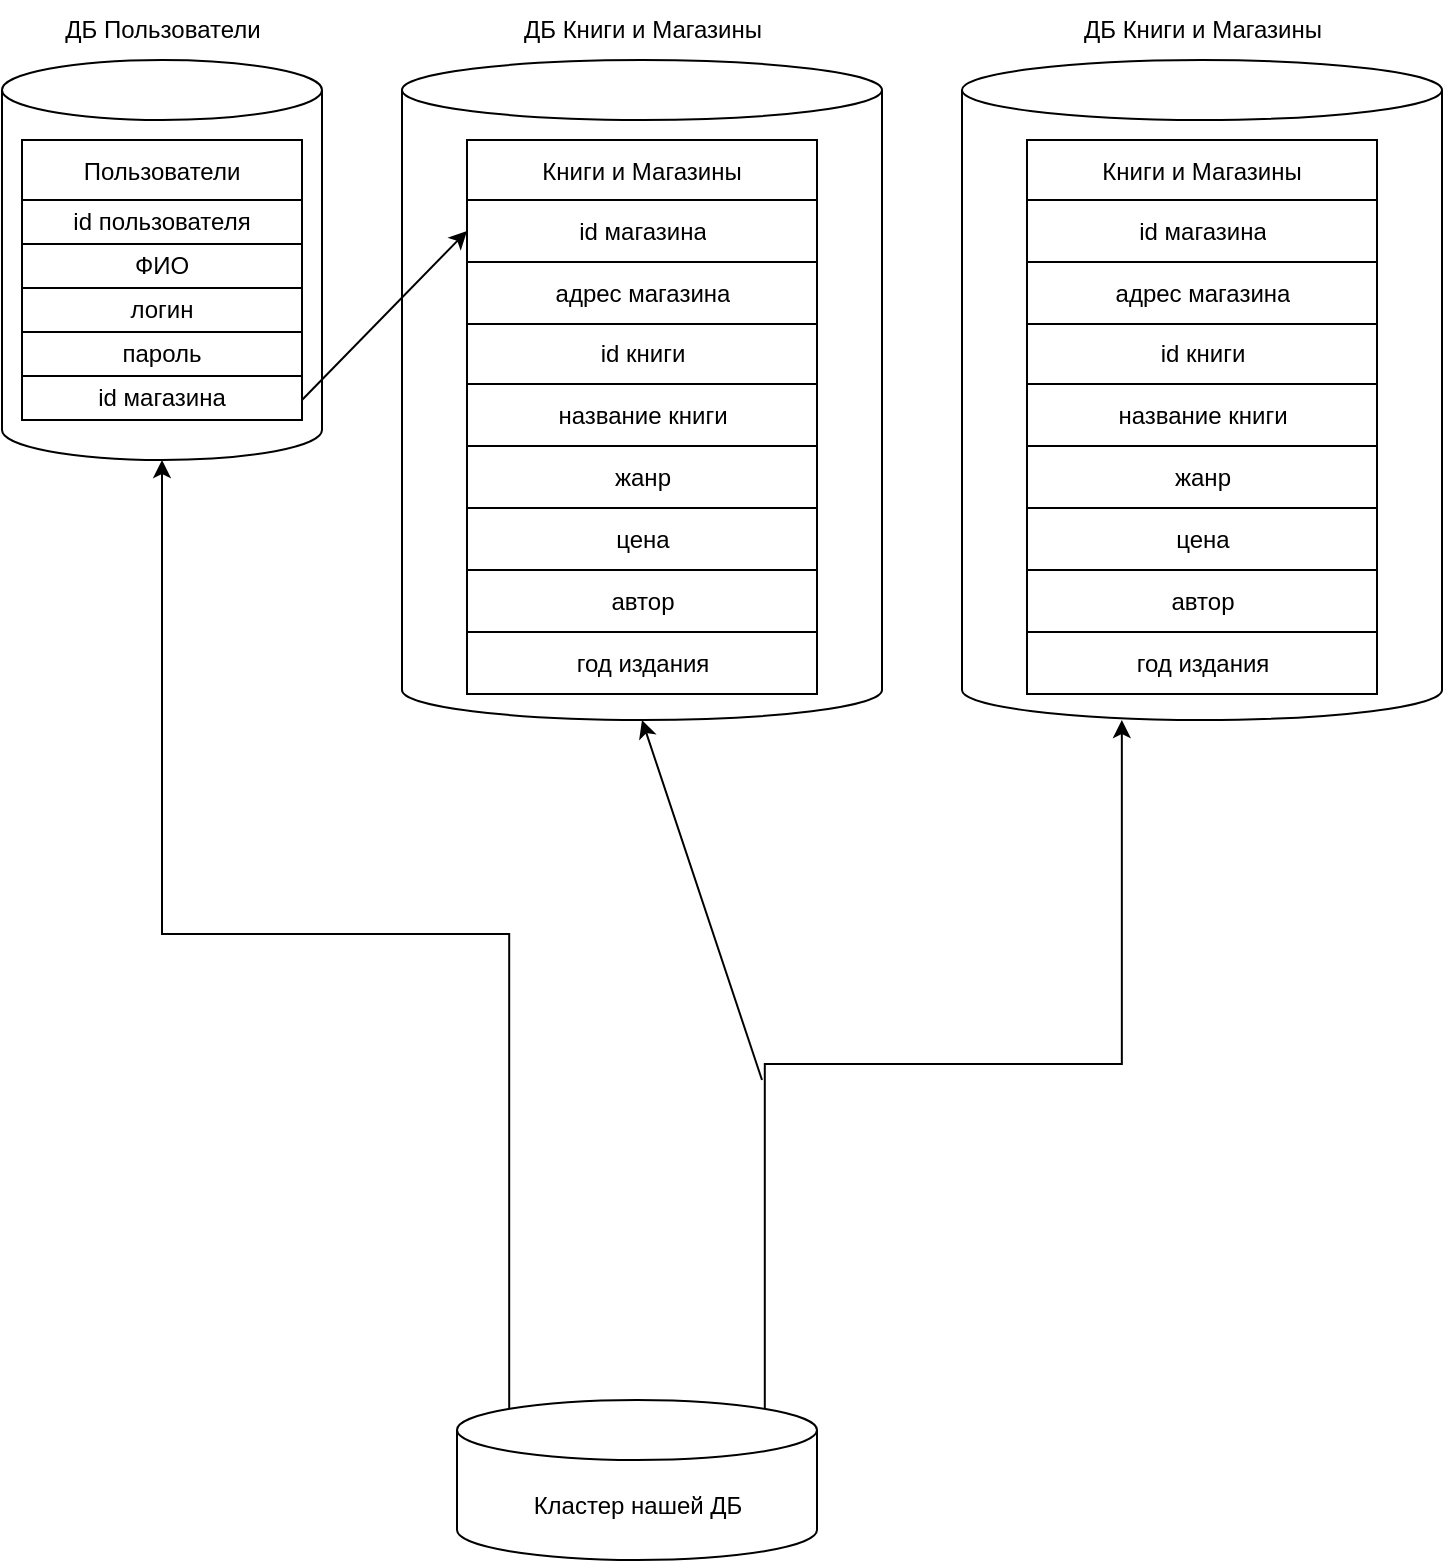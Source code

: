 <mxfile version="21.6.8" type="device">
  <diagram name="Страница — 1" id="o2mU-gd5lo1RMb3A44kx">
    <mxGraphModel dx="792" dy="1128" grid="1" gridSize="10" guides="1" tooltips="1" connect="1" arrows="1" fold="1" page="1" pageScale="1" pageWidth="827" pageHeight="1169" math="0" shadow="0">
      <root>
        <mxCell id="0" />
        <mxCell id="1" parent="0" />
        <mxCell id="KNgDJK_nHLpliA86_dy5-22" value="" style="shape=cylinder3;whiteSpace=wrap;html=1;boundedLbl=1;backgroundOutline=1;size=15;" vertex="1" parent="1">
          <mxGeometry x="40" y="120" width="160" height="200" as="geometry" />
        </mxCell>
        <mxCell id="KNgDJK_nHLpliA86_dy5-24" value="" style="shape=cylinder3;whiteSpace=wrap;html=1;boundedLbl=1;backgroundOutline=1;size=15;" vertex="1" parent="1">
          <mxGeometry x="240" y="120" width="240" height="330" as="geometry" />
        </mxCell>
        <mxCell id="KNgDJK_nHLpliA86_dy5-25" value="ДБ Пользователи" style="text;html=1;align=center;verticalAlign=middle;resizable=0;points=[];autosize=1;strokeColor=none;fillColor=none;" vertex="1" parent="1">
          <mxGeometry x="60" y="90" width="120" height="30" as="geometry" />
        </mxCell>
        <mxCell id="KNgDJK_nHLpliA86_dy5-26" value="ДБ Книги и Магазины" style="text;html=1;align=center;verticalAlign=middle;resizable=0;points=[];autosize=1;strokeColor=none;fillColor=none;" vertex="1" parent="1">
          <mxGeometry x="290" y="90" width="140" height="30" as="geometry" />
        </mxCell>
        <mxCell id="KNgDJK_nHLpliA86_dy5-61" value="Книги и Магазины" style="shape=table;startSize=30;container=1;collapsible=0;childLayout=tableLayout;" vertex="1" parent="1">
          <mxGeometry x="272.5" y="160" width="175" height="277" as="geometry" />
        </mxCell>
        <mxCell id="KNgDJK_nHLpliA86_dy5-62" value="" style="shape=tableRow;horizontal=0;startSize=0;swimlaneHead=0;swimlaneBody=0;strokeColor=inherit;top=0;left=0;bottom=0;right=0;collapsible=0;dropTarget=0;fillColor=none;points=[[0,0.5],[1,0.5]];portConstraint=eastwest;" vertex="1" parent="KNgDJK_nHLpliA86_dy5-61">
          <mxGeometry y="30" width="175" height="31" as="geometry" />
        </mxCell>
        <mxCell id="KNgDJK_nHLpliA86_dy5-63" value="id магазина" style="shape=partialRectangle;html=1;whiteSpace=wrap;connectable=0;strokeColor=inherit;overflow=hidden;fillColor=none;top=0;left=0;bottom=0;right=0;pointerEvents=1;" vertex="1" parent="KNgDJK_nHLpliA86_dy5-62">
          <mxGeometry width="175" height="31" as="geometry">
            <mxRectangle width="175" height="31" as="alternateBounds" />
          </mxGeometry>
        </mxCell>
        <mxCell id="KNgDJK_nHLpliA86_dy5-64" value="" style="shape=tableRow;horizontal=0;startSize=0;swimlaneHead=0;swimlaneBody=0;strokeColor=inherit;top=0;left=0;bottom=0;right=0;collapsible=0;dropTarget=0;fillColor=none;points=[[0,0.5],[1,0.5]];portConstraint=eastwest;" vertex="1" parent="KNgDJK_nHLpliA86_dy5-61">
          <mxGeometry y="61" width="175" height="31" as="geometry" />
        </mxCell>
        <mxCell id="KNgDJK_nHLpliA86_dy5-65" value="адрес магазина" style="shape=partialRectangle;html=1;whiteSpace=wrap;connectable=0;strokeColor=inherit;overflow=hidden;fillColor=none;top=0;left=0;bottom=0;right=0;pointerEvents=1;" vertex="1" parent="KNgDJK_nHLpliA86_dy5-64">
          <mxGeometry width="175" height="31" as="geometry">
            <mxRectangle width="175" height="31" as="alternateBounds" />
          </mxGeometry>
        </mxCell>
        <mxCell id="KNgDJK_nHLpliA86_dy5-66" value="" style="shape=tableRow;horizontal=0;startSize=0;swimlaneHead=0;swimlaneBody=0;strokeColor=inherit;top=0;left=0;bottom=0;right=0;collapsible=0;dropTarget=0;fillColor=none;points=[[0,0.5],[1,0.5]];portConstraint=eastwest;" vertex="1" parent="KNgDJK_nHLpliA86_dy5-61">
          <mxGeometry y="92" width="175" height="30" as="geometry" />
        </mxCell>
        <mxCell id="KNgDJK_nHLpliA86_dy5-67" value="id книги" style="shape=partialRectangle;html=1;whiteSpace=wrap;connectable=0;strokeColor=inherit;overflow=hidden;fillColor=none;top=0;left=0;bottom=0;right=0;pointerEvents=1;" vertex="1" parent="KNgDJK_nHLpliA86_dy5-66">
          <mxGeometry width="175" height="30" as="geometry">
            <mxRectangle width="175" height="30" as="alternateBounds" />
          </mxGeometry>
        </mxCell>
        <mxCell id="KNgDJK_nHLpliA86_dy5-68" value="" style="shape=tableRow;horizontal=0;startSize=0;swimlaneHead=0;swimlaneBody=0;strokeColor=inherit;top=0;left=0;bottom=0;right=0;collapsible=0;dropTarget=0;fillColor=none;points=[[0,0.5],[1,0.5]];portConstraint=eastwest;" vertex="1" parent="KNgDJK_nHLpliA86_dy5-61">
          <mxGeometry y="122" width="175" height="31" as="geometry" />
        </mxCell>
        <mxCell id="KNgDJK_nHLpliA86_dy5-69" value="название книги" style="shape=partialRectangle;html=1;whiteSpace=wrap;connectable=0;strokeColor=inherit;overflow=hidden;fillColor=none;top=0;left=0;bottom=0;right=0;pointerEvents=1;" vertex="1" parent="KNgDJK_nHLpliA86_dy5-68">
          <mxGeometry width="175" height="31" as="geometry">
            <mxRectangle width="175" height="31" as="alternateBounds" />
          </mxGeometry>
        </mxCell>
        <mxCell id="KNgDJK_nHLpliA86_dy5-70" value="" style="shape=tableRow;horizontal=0;startSize=0;swimlaneHead=0;swimlaneBody=0;strokeColor=inherit;top=0;left=0;bottom=0;right=0;collapsible=0;dropTarget=0;fillColor=none;points=[[0,0.5],[1,0.5]];portConstraint=eastwest;" vertex="1" parent="KNgDJK_nHLpliA86_dy5-61">
          <mxGeometry y="153" width="175" height="31" as="geometry" />
        </mxCell>
        <mxCell id="KNgDJK_nHLpliA86_dy5-71" value="жанр" style="shape=partialRectangle;html=1;whiteSpace=wrap;connectable=0;strokeColor=inherit;overflow=hidden;fillColor=none;top=0;left=0;bottom=0;right=0;pointerEvents=1;" vertex="1" parent="KNgDJK_nHLpliA86_dy5-70">
          <mxGeometry width="175" height="31" as="geometry">
            <mxRectangle width="175" height="31" as="alternateBounds" />
          </mxGeometry>
        </mxCell>
        <mxCell id="KNgDJK_nHLpliA86_dy5-72" value="" style="shape=tableRow;horizontal=0;startSize=0;swimlaneHead=0;swimlaneBody=0;strokeColor=inherit;top=0;left=0;bottom=0;right=0;collapsible=0;dropTarget=0;fillColor=none;points=[[0,0.5],[1,0.5]];portConstraint=eastwest;" vertex="1" parent="KNgDJK_nHLpliA86_dy5-61">
          <mxGeometry y="184" width="175" height="31" as="geometry" />
        </mxCell>
        <mxCell id="KNgDJK_nHLpliA86_dy5-73" value="цена" style="shape=partialRectangle;html=1;whiteSpace=wrap;connectable=0;strokeColor=inherit;overflow=hidden;fillColor=none;top=0;left=0;bottom=0;right=0;pointerEvents=1;" vertex="1" parent="KNgDJK_nHLpliA86_dy5-72">
          <mxGeometry width="175" height="31" as="geometry">
            <mxRectangle width="175" height="31" as="alternateBounds" />
          </mxGeometry>
        </mxCell>
        <mxCell id="KNgDJK_nHLpliA86_dy5-74" value="" style="shape=tableRow;horizontal=0;startSize=0;swimlaneHead=0;swimlaneBody=0;strokeColor=inherit;top=0;left=0;bottom=0;right=0;collapsible=0;dropTarget=0;fillColor=none;points=[[0,0.5],[1,0.5]];portConstraint=eastwest;" vertex="1" parent="KNgDJK_nHLpliA86_dy5-61">
          <mxGeometry y="215" width="175" height="31" as="geometry" />
        </mxCell>
        <mxCell id="KNgDJK_nHLpliA86_dy5-75" value="автор" style="shape=partialRectangle;html=1;whiteSpace=wrap;connectable=0;strokeColor=inherit;overflow=hidden;fillColor=none;top=0;left=0;bottom=0;right=0;pointerEvents=1;" vertex="1" parent="KNgDJK_nHLpliA86_dy5-74">
          <mxGeometry width="175" height="31" as="geometry">
            <mxRectangle width="175" height="31" as="alternateBounds" />
          </mxGeometry>
        </mxCell>
        <mxCell id="KNgDJK_nHLpliA86_dy5-76" value="" style="shape=tableRow;horizontal=0;startSize=0;swimlaneHead=0;swimlaneBody=0;strokeColor=inherit;top=0;left=0;bottom=0;right=0;collapsible=0;dropTarget=0;fillColor=none;points=[[0,0.5],[1,0.5]];portConstraint=eastwest;" vertex="1" parent="KNgDJK_nHLpliA86_dy5-61">
          <mxGeometry y="246" width="175" height="31" as="geometry" />
        </mxCell>
        <mxCell id="KNgDJK_nHLpliA86_dy5-77" value="год издания" style="shape=partialRectangle;html=1;whiteSpace=wrap;connectable=0;strokeColor=inherit;overflow=hidden;fillColor=none;top=0;left=0;bottom=0;right=0;pointerEvents=1;" vertex="1" parent="KNgDJK_nHLpliA86_dy5-76">
          <mxGeometry width="175" height="31" as="geometry">
            <mxRectangle width="175" height="31" as="alternateBounds" />
          </mxGeometry>
        </mxCell>
        <mxCell id="KNgDJK_nHLpliA86_dy5-86" value="Пользователи" style="shape=table;startSize=30;container=1;collapsible=0;childLayout=tableLayout;" vertex="1" parent="1">
          <mxGeometry x="50" y="160" width="140" height="140" as="geometry" />
        </mxCell>
        <mxCell id="KNgDJK_nHLpliA86_dy5-87" value="" style="shape=tableRow;horizontal=0;startSize=0;swimlaneHead=0;swimlaneBody=0;strokeColor=inherit;top=0;left=0;bottom=0;right=0;collapsible=0;dropTarget=0;fillColor=none;points=[[0,0.5],[1,0.5]];portConstraint=eastwest;" vertex="1" parent="KNgDJK_nHLpliA86_dy5-86">
          <mxGeometry y="30" width="140" height="22" as="geometry" />
        </mxCell>
        <mxCell id="KNgDJK_nHLpliA86_dy5-88" value="id пользователя" style="shape=partialRectangle;html=1;whiteSpace=wrap;connectable=0;strokeColor=inherit;overflow=hidden;fillColor=none;top=0;left=0;bottom=0;right=0;pointerEvents=1;" vertex="1" parent="KNgDJK_nHLpliA86_dy5-87">
          <mxGeometry width="140" height="22" as="geometry">
            <mxRectangle width="140" height="22" as="alternateBounds" />
          </mxGeometry>
        </mxCell>
        <mxCell id="KNgDJK_nHLpliA86_dy5-89" value="" style="shape=tableRow;horizontal=0;startSize=0;swimlaneHead=0;swimlaneBody=0;strokeColor=inherit;top=0;left=0;bottom=0;right=0;collapsible=0;dropTarget=0;fillColor=none;points=[[0,0.5],[1,0.5]];portConstraint=eastwest;" vertex="1" parent="KNgDJK_nHLpliA86_dy5-86">
          <mxGeometry y="52" width="140" height="22" as="geometry" />
        </mxCell>
        <mxCell id="KNgDJK_nHLpliA86_dy5-90" value="ФИО" style="shape=partialRectangle;html=1;whiteSpace=wrap;connectable=0;strokeColor=inherit;overflow=hidden;fillColor=none;top=0;left=0;bottom=0;right=0;pointerEvents=1;" vertex="1" parent="KNgDJK_nHLpliA86_dy5-89">
          <mxGeometry width="140" height="22" as="geometry">
            <mxRectangle width="140" height="22" as="alternateBounds" />
          </mxGeometry>
        </mxCell>
        <mxCell id="KNgDJK_nHLpliA86_dy5-91" value="" style="shape=tableRow;horizontal=0;startSize=0;swimlaneHead=0;swimlaneBody=0;strokeColor=inherit;top=0;left=0;bottom=0;right=0;collapsible=0;dropTarget=0;fillColor=none;points=[[0,0.5],[1,0.5]];portConstraint=eastwest;" vertex="1" parent="KNgDJK_nHLpliA86_dy5-86">
          <mxGeometry y="74" width="140" height="22" as="geometry" />
        </mxCell>
        <mxCell id="KNgDJK_nHLpliA86_dy5-92" value="логин" style="shape=partialRectangle;html=1;whiteSpace=wrap;connectable=0;strokeColor=inherit;overflow=hidden;fillColor=none;top=0;left=0;bottom=0;right=0;pointerEvents=1;" vertex="1" parent="KNgDJK_nHLpliA86_dy5-91">
          <mxGeometry width="140" height="22" as="geometry">
            <mxRectangle width="140" height="22" as="alternateBounds" />
          </mxGeometry>
        </mxCell>
        <mxCell id="KNgDJK_nHLpliA86_dy5-93" value="" style="shape=tableRow;horizontal=0;startSize=0;swimlaneHead=0;swimlaneBody=0;strokeColor=inherit;top=0;left=0;bottom=0;right=0;collapsible=0;dropTarget=0;fillColor=none;points=[[0,0.5],[1,0.5]];portConstraint=eastwest;" vertex="1" parent="KNgDJK_nHLpliA86_dy5-86">
          <mxGeometry y="96" width="140" height="22" as="geometry" />
        </mxCell>
        <mxCell id="KNgDJK_nHLpliA86_dy5-94" value="пароль" style="shape=partialRectangle;html=1;whiteSpace=wrap;connectable=0;strokeColor=inherit;overflow=hidden;fillColor=none;top=0;left=0;bottom=0;right=0;pointerEvents=1;" vertex="1" parent="KNgDJK_nHLpliA86_dy5-93">
          <mxGeometry width="140" height="22" as="geometry">
            <mxRectangle width="140" height="22" as="alternateBounds" />
          </mxGeometry>
        </mxCell>
        <mxCell id="KNgDJK_nHLpliA86_dy5-95" value="" style="shape=tableRow;horizontal=0;startSize=0;swimlaneHead=0;swimlaneBody=0;strokeColor=inherit;top=0;left=0;bottom=0;right=0;collapsible=0;dropTarget=0;fillColor=none;points=[[0,0.5],[1,0.5]];portConstraint=eastwest;" vertex="1" parent="KNgDJK_nHLpliA86_dy5-86">
          <mxGeometry y="118" width="140" height="22" as="geometry" />
        </mxCell>
        <mxCell id="KNgDJK_nHLpliA86_dy5-96" value="id магазина" style="shape=partialRectangle;html=1;whiteSpace=wrap;connectable=0;strokeColor=inherit;overflow=hidden;fillColor=none;top=0;left=0;bottom=0;right=0;pointerEvents=1;" vertex="1" parent="KNgDJK_nHLpliA86_dy5-95">
          <mxGeometry width="140" height="22" as="geometry">
            <mxRectangle width="140" height="22" as="alternateBounds" />
          </mxGeometry>
        </mxCell>
        <mxCell id="KNgDJK_nHLpliA86_dy5-97" style="edgeStyle=elbowEdgeStyle;rounded=0;orthogonalLoop=1;jettySize=auto;elbow=vertical;html=1;exitX=0.5;exitY=1;exitDx=0;exitDy=0;exitPerimeter=0;" edge="1" parent="1" source="KNgDJK_nHLpliA86_dy5-24" target="KNgDJK_nHLpliA86_dy5-24">
          <mxGeometry relative="1" as="geometry" />
        </mxCell>
        <mxCell id="KNgDJK_nHLpliA86_dy5-99" value="" style="shape=cylinder3;whiteSpace=wrap;html=1;boundedLbl=1;backgroundOutline=1;size=15;" vertex="1" parent="1">
          <mxGeometry x="520" y="120" width="240" height="330" as="geometry" />
        </mxCell>
        <mxCell id="KNgDJK_nHLpliA86_dy5-100" value="ДБ Книги и Магазины" style="text;html=1;align=center;verticalAlign=middle;resizable=0;points=[];autosize=1;strokeColor=none;fillColor=none;" vertex="1" parent="1">
          <mxGeometry x="570" y="90" width="140" height="30" as="geometry" />
        </mxCell>
        <mxCell id="KNgDJK_nHLpliA86_dy5-101" value="Книги и Магазины" style="shape=table;startSize=30;container=1;collapsible=0;childLayout=tableLayout;" vertex="1" parent="1">
          <mxGeometry x="552.5" y="160" width="175" height="277" as="geometry" />
        </mxCell>
        <mxCell id="KNgDJK_nHLpliA86_dy5-102" value="" style="shape=tableRow;horizontal=0;startSize=0;swimlaneHead=0;swimlaneBody=0;strokeColor=inherit;top=0;left=0;bottom=0;right=0;collapsible=0;dropTarget=0;fillColor=none;points=[[0,0.5],[1,0.5]];portConstraint=eastwest;" vertex="1" parent="KNgDJK_nHLpliA86_dy5-101">
          <mxGeometry y="30" width="175" height="31" as="geometry" />
        </mxCell>
        <mxCell id="KNgDJK_nHLpliA86_dy5-103" value="id магазина" style="shape=partialRectangle;html=1;whiteSpace=wrap;connectable=0;strokeColor=inherit;overflow=hidden;fillColor=none;top=0;left=0;bottom=0;right=0;pointerEvents=1;" vertex="1" parent="KNgDJK_nHLpliA86_dy5-102">
          <mxGeometry width="175" height="31" as="geometry">
            <mxRectangle width="175" height="31" as="alternateBounds" />
          </mxGeometry>
        </mxCell>
        <mxCell id="KNgDJK_nHLpliA86_dy5-104" value="" style="shape=tableRow;horizontal=0;startSize=0;swimlaneHead=0;swimlaneBody=0;strokeColor=inherit;top=0;left=0;bottom=0;right=0;collapsible=0;dropTarget=0;fillColor=none;points=[[0,0.5],[1,0.5]];portConstraint=eastwest;" vertex="1" parent="KNgDJK_nHLpliA86_dy5-101">
          <mxGeometry y="61" width="175" height="31" as="geometry" />
        </mxCell>
        <mxCell id="KNgDJK_nHLpliA86_dy5-105" value="адрес магазина" style="shape=partialRectangle;html=1;whiteSpace=wrap;connectable=0;strokeColor=inherit;overflow=hidden;fillColor=none;top=0;left=0;bottom=0;right=0;pointerEvents=1;" vertex="1" parent="KNgDJK_nHLpliA86_dy5-104">
          <mxGeometry width="175" height="31" as="geometry">
            <mxRectangle width="175" height="31" as="alternateBounds" />
          </mxGeometry>
        </mxCell>
        <mxCell id="KNgDJK_nHLpliA86_dy5-106" value="" style="shape=tableRow;horizontal=0;startSize=0;swimlaneHead=0;swimlaneBody=0;strokeColor=inherit;top=0;left=0;bottom=0;right=0;collapsible=0;dropTarget=0;fillColor=none;points=[[0,0.5],[1,0.5]];portConstraint=eastwest;" vertex="1" parent="KNgDJK_nHLpliA86_dy5-101">
          <mxGeometry y="92" width="175" height="30" as="geometry" />
        </mxCell>
        <mxCell id="KNgDJK_nHLpliA86_dy5-107" value="id книги" style="shape=partialRectangle;html=1;whiteSpace=wrap;connectable=0;strokeColor=inherit;overflow=hidden;fillColor=none;top=0;left=0;bottom=0;right=0;pointerEvents=1;" vertex="1" parent="KNgDJK_nHLpliA86_dy5-106">
          <mxGeometry width="175" height="30" as="geometry">
            <mxRectangle width="175" height="30" as="alternateBounds" />
          </mxGeometry>
        </mxCell>
        <mxCell id="KNgDJK_nHLpliA86_dy5-108" value="" style="shape=tableRow;horizontal=0;startSize=0;swimlaneHead=0;swimlaneBody=0;strokeColor=inherit;top=0;left=0;bottom=0;right=0;collapsible=0;dropTarget=0;fillColor=none;points=[[0,0.5],[1,0.5]];portConstraint=eastwest;" vertex="1" parent="KNgDJK_nHLpliA86_dy5-101">
          <mxGeometry y="122" width="175" height="31" as="geometry" />
        </mxCell>
        <mxCell id="KNgDJK_nHLpliA86_dy5-109" value="название книги" style="shape=partialRectangle;html=1;whiteSpace=wrap;connectable=0;strokeColor=inherit;overflow=hidden;fillColor=none;top=0;left=0;bottom=0;right=0;pointerEvents=1;" vertex="1" parent="KNgDJK_nHLpliA86_dy5-108">
          <mxGeometry width="175" height="31" as="geometry">
            <mxRectangle width="175" height="31" as="alternateBounds" />
          </mxGeometry>
        </mxCell>
        <mxCell id="KNgDJK_nHLpliA86_dy5-110" value="" style="shape=tableRow;horizontal=0;startSize=0;swimlaneHead=0;swimlaneBody=0;strokeColor=inherit;top=0;left=0;bottom=0;right=0;collapsible=0;dropTarget=0;fillColor=none;points=[[0,0.5],[1,0.5]];portConstraint=eastwest;" vertex="1" parent="KNgDJK_nHLpliA86_dy5-101">
          <mxGeometry y="153" width="175" height="31" as="geometry" />
        </mxCell>
        <mxCell id="KNgDJK_nHLpliA86_dy5-111" value="жанр" style="shape=partialRectangle;html=1;whiteSpace=wrap;connectable=0;strokeColor=inherit;overflow=hidden;fillColor=none;top=0;left=0;bottom=0;right=0;pointerEvents=1;" vertex="1" parent="KNgDJK_nHLpliA86_dy5-110">
          <mxGeometry width="175" height="31" as="geometry">
            <mxRectangle width="175" height="31" as="alternateBounds" />
          </mxGeometry>
        </mxCell>
        <mxCell id="KNgDJK_nHLpliA86_dy5-112" value="" style="shape=tableRow;horizontal=0;startSize=0;swimlaneHead=0;swimlaneBody=0;strokeColor=inherit;top=0;left=0;bottom=0;right=0;collapsible=0;dropTarget=0;fillColor=none;points=[[0,0.5],[1,0.5]];portConstraint=eastwest;" vertex="1" parent="KNgDJK_nHLpliA86_dy5-101">
          <mxGeometry y="184" width="175" height="31" as="geometry" />
        </mxCell>
        <mxCell id="KNgDJK_nHLpliA86_dy5-113" value="цена" style="shape=partialRectangle;html=1;whiteSpace=wrap;connectable=0;strokeColor=inherit;overflow=hidden;fillColor=none;top=0;left=0;bottom=0;right=0;pointerEvents=1;" vertex="1" parent="KNgDJK_nHLpliA86_dy5-112">
          <mxGeometry width="175" height="31" as="geometry">
            <mxRectangle width="175" height="31" as="alternateBounds" />
          </mxGeometry>
        </mxCell>
        <mxCell id="KNgDJK_nHLpliA86_dy5-114" value="" style="shape=tableRow;horizontal=0;startSize=0;swimlaneHead=0;swimlaneBody=0;strokeColor=inherit;top=0;left=0;bottom=0;right=0;collapsible=0;dropTarget=0;fillColor=none;points=[[0,0.5],[1,0.5]];portConstraint=eastwest;" vertex="1" parent="KNgDJK_nHLpliA86_dy5-101">
          <mxGeometry y="215" width="175" height="31" as="geometry" />
        </mxCell>
        <mxCell id="KNgDJK_nHLpliA86_dy5-115" value="автор" style="shape=partialRectangle;html=1;whiteSpace=wrap;connectable=0;strokeColor=inherit;overflow=hidden;fillColor=none;top=0;left=0;bottom=0;right=0;pointerEvents=1;" vertex="1" parent="KNgDJK_nHLpliA86_dy5-114">
          <mxGeometry width="175" height="31" as="geometry">
            <mxRectangle width="175" height="31" as="alternateBounds" />
          </mxGeometry>
        </mxCell>
        <mxCell id="KNgDJK_nHLpliA86_dy5-116" value="" style="shape=tableRow;horizontal=0;startSize=0;swimlaneHead=0;swimlaneBody=0;strokeColor=inherit;top=0;left=0;bottom=0;right=0;collapsible=0;dropTarget=0;fillColor=none;points=[[0,0.5],[1,0.5]];portConstraint=eastwest;" vertex="1" parent="KNgDJK_nHLpliA86_dy5-101">
          <mxGeometry y="246" width="175" height="31" as="geometry" />
        </mxCell>
        <mxCell id="KNgDJK_nHLpliA86_dy5-117" value="год издания" style="shape=partialRectangle;html=1;whiteSpace=wrap;connectable=0;strokeColor=inherit;overflow=hidden;fillColor=none;top=0;left=0;bottom=0;right=0;pointerEvents=1;" vertex="1" parent="KNgDJK_nHLpliA86_dy5-116">
          <mxGeometry width="175" height="31" as="geometry">
            <mxRectangle width="175" height="31" as="alternateBounds" />
          </mxGeometry>
        </mxCell>
        <mxCell id="KNgDJK_nHLpliA86_dy5-118" style="edgeStyle=elbowEdgeStyle;rounded=0;orthogonalLoop=1;jettySize=auto;elbow=vertical;html=1;exitX=0.5;exitY=1;exitDx=0;exitDy=0;exitPerimeter=0;" edge="1" parent="1" source="KNgDJK_nHLpliA86_dy5-99" target="KNgDJK_nHLpliA86_dy5-99">
          <mxGeometry relative="1" as="geometry" />
        </mxCell>
        <mxCell id="KNgDJK_nHLpliA86_dy5-119" value="" style="endArrow=classic;html=1;rounded=0;elbow=vertical;entryX=0;entryY=0.5;entryDx=0;entryDy=0;" edge="1" parent="1" target="KNgDJK_nHLpliA86_dy5-62">
          <mxGeometry width="50" height="50" relative="1" as="geometry">
            <mxPoint x="190" y="290" as="sourcePoint" />
            <mxPoint x="240" y="240" as="targetPoint" />
          </mxGeometry>
        </mxCell>
        <mxCell id="KNgDJK_nHLpliA86_dy5-121" style="edgeStyle=elbowEdgeStyle;rounded=0;orthogonalLoop=1;jettySize=auto;elbow=vertical;html=1;exitX=0.145;exitY=0;exitDx=0;exitDy=4.35;exitPerimeter=0;entryX=0.5;entryY=1;entryDx=0;entryDy=0;entryPerimeter=0;" edge="1" parent="1" source="KNgDJK_nHLpliA86_dy5-120" target="KNgDJK_nHLpliA86_dy5-22">
          <mxGeometry relative="1" as="geometry" />
        </mxCell>
        <mxCell id="KNgDJK_nHLpliA86_dy5-122" style="edgeStyle=elbowEdgeStyle;rounded=0;orthogonalLoop=1;jettySize=auto;elbow=vertical;html=1;exitX=0.855;exitY=0;exitDx=0;exitDy=4.35;exitPerimeter=0;entryX=0.333;entryY=1;entryDx=0;entryDy=0;entryPerimeter=0;" edge="1" parent="1" source="KNgDJK_nHLpliA86_dy5-120" target="KNgDJK_nHLpliA86_dy5-99">
          <mxGeometry relative="1" as="geometry" />
        </mxCell>
        <mxCell id="KNgDJK_nHLpliA86_dy5-120" value="Кластер нашей ДБ" style="shape=cylinder3;whiteSpace=wrap;html=1;boundedLbl=1;backgroundOutline=1;size=15;" vertex="1" parent="1">
          <mxGeometry x="267.5" y="790" width="180" height="80" as="geometry" />
        </mxCell>
        <mxCell id="KNgDJK_nHLpliA86_dy5-123" value="" style="endArrow=classic;html=1;rounded=0;elbow=vertical;entryX=0.5;entryY=1;entryDx=0;entryDy=0;entryPerimeter=0;" edge="1" parent="1" target="KNgDJK_nHLpliA86_dy5-24">
          <mxGeometry width="50" height="50" relative="1" as="geometry">
            <mxPoint x="420" y="630" as="sourcePoint" />
            <mxPoint x="470" y="570" as="targetPoint" />
          </mxGeometry>
        </mxCell>
      </root>
    </mxGraphModel>
  </diagram>
</mxfile>
